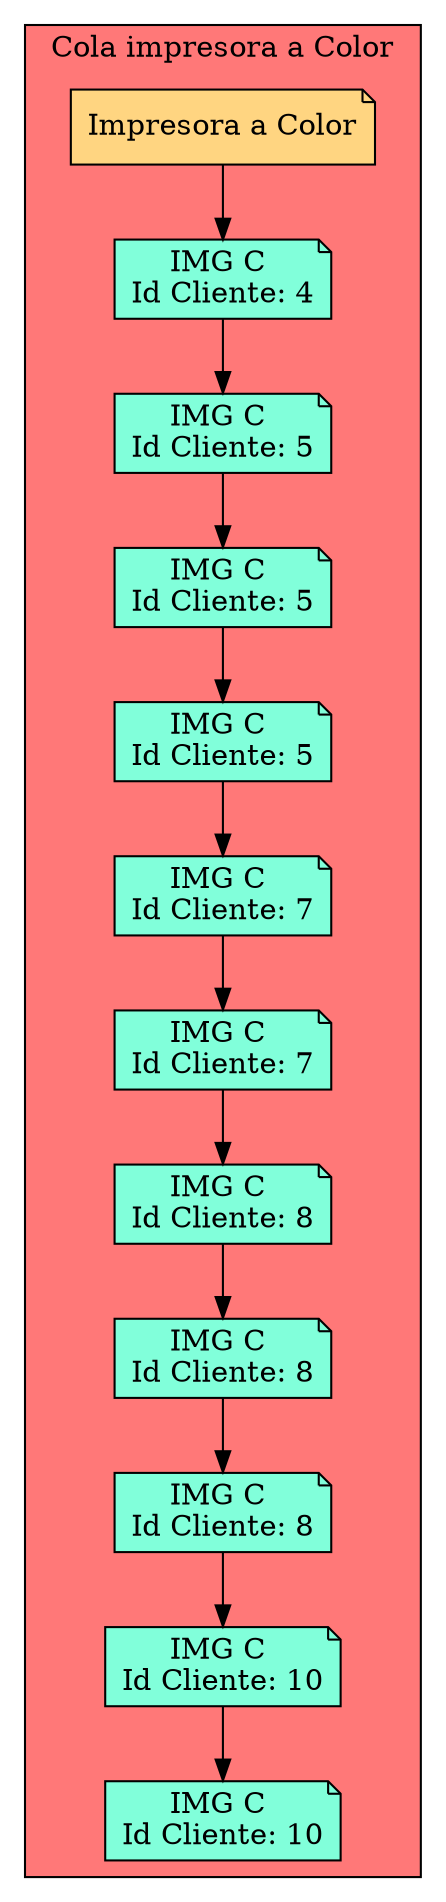 digraph L {
node[shape=note fillcolor="#A181FF" style =filled]
subgraph cluster_p{
    label= " Cola impresora a Color "
 raiz[label = "Impresora a Color" fillcolor="#FFD581" ]    bgcolor = "#FF7878"
Nodo686466458[label="IMG C 
Id Cliente: 4",fillcolor="#81FFDA"]
Nodo1642030774[label="IMG C 
Id Cliente: 5",fillcolor="#81FFDA"]
Nodo1357563986[label="IMG C 
Id Cliente: 5",fillcolor="#81FFDA"]
Nodo384587033[label="IMG C 
Id Cliente: 5",fillcolor="#81FFDA"]
Nodo959869407[label="IMG C 
Id Cliente: 7",fillcolor="#81FFDA"]
Nodo1449263511[label="IMG C 
Id Cliente: 7",fillcolor="#81FFDA"]
Nodo452805835[label="IMG C 
Id Cliente: 8",fillcolor="#81FFDA"]
Nodo1769190683[label="IMG C 
Id Cliente: 8",fillcolor="#81FFDA"]
Nodo447981768[label="IMG C 
Id Cliente: 8",fillcolor="#81FFDA"]
Nodo1932831450[label="IMG C 
Id Cliente: 10",fillcolor="#81FFDA"]
Nodo496729294[label="IMG C 
Id Cliente: 10",fillcolor="#81FFDA"]

raiz->Nodo686466458
Nodo686466458 -> Nodo1642030774

Nodo1642030774 -> Nodo1357563986

Nodo1357563986 -> Nodo384587033

Nodo384587033 -> Nodo959869407

Nodo959869407 -> Nodo1449263511

Nodo1449263511 -> Nodo452805835

Nodo452805835 -> Nodo1769190683

Nodo1769190683 -> Nodo447981768

Nodo447981768 -> Nodo1932831450

Nodo1932831450 -> Nodo496729294
}}